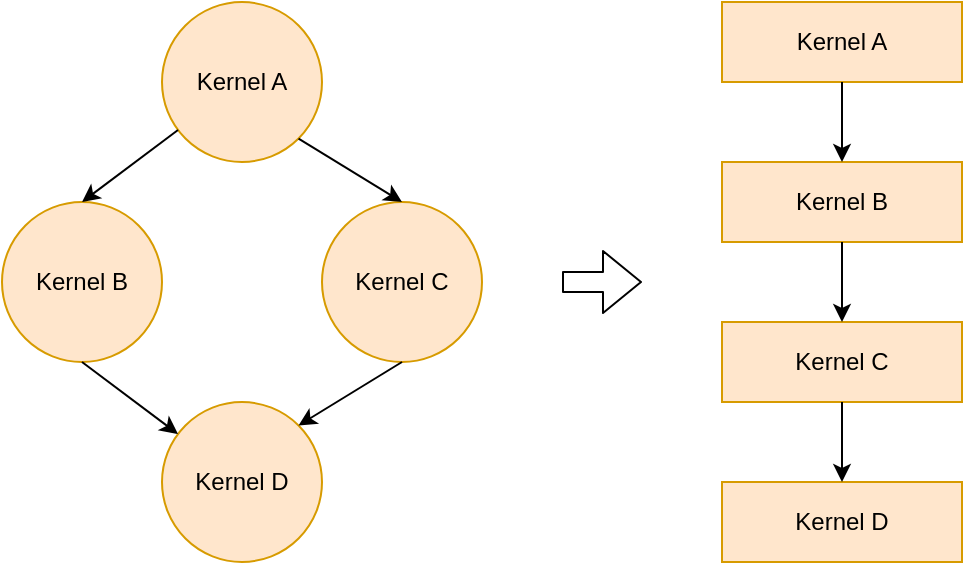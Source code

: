 <mxfile version="13.6.2" type="device"><diagram id="t3KnCuKoPFR6UIoQXWWL" name="Page-1"><mxGraphModel dx="1086" dy="806" grid="1" gridSize="10" guides="1" tooltips="1" connect="1" arrows="1" fold="1" page="1" pageScale="1" pageWidth="827" pageHeight="1169" math="0" shadow="0"><root><mxCell id="0"/><mxCell id="1" parent="0"/><mxCell id="WLAb-HVYEj0Z8suwNHRZ-2" value="Kernel A" style="ellipse;whiteSpace=wrap;html=1;fillColor=#ffe6cc;strokeColor=#d79b00;" parent="1" vertex="1"><mxGeometry x="120" y="40" width="80" height="80" as="geometry"/></mxCell><mxCell id="ep_mE4AKWY02xB7TEc1H-1" value="Kernel B" style="ellipse;whiteSpace=wrap;html=1;fillColor=#ffe6cc;strokeColor=#d79b00;" parent="1" vertex="1"><mxGeometry x="40" y="140" width="80" height="80" as="geometry"/></mxCell><mxCell id="ep_mE4AKWY02xB7TEc1H-2" value="Kernel C" style="ellipse;whiteSpace=wrap;html=1;fillColor=#ffe6cc;strokeColor=#d79b00;" parent="1" vertex="1"><mxGeometry x="200" y="140" width="80" height="80" as="geometry"/></mxCell><mxCell id="ep_mE4AKWY02xB7TEc1H-3" value="Kernel D" style="ellipse;whiteSpace=wrap;html=1;fillColor=#ffe6cc;strokeColor=#d79b00;" parent="1" vertex="1"><mxGeometry x="120" y="240" width="80" height="80" as="geometry"/></mxCell><mxCell id="ep_mE4AKWY02xB7TEc1H-21" value="" style="endArrow=classic;html=1;entryX=0.5;entryY=0;entryDx=0;entryDy=0;" parent="1" source="WLAb-HVYEj0Z8suwNHRZ-2" target="ep_mE4AKWY02xB7TEc1H-1" edge="1"><mxGeometry width="50" height="50" relative="1" as="geometry"><mxPoint x="350" y="300" as="sourcePoint"/><mxPoint x="400" y="250" as="targetPoint"/></mxGeometry></mxCell><mxCell id="ep_mE4AKWY02xB7TEc1H-22" value="" style="endArrow=classic;html=1;entryX=0.5;entryY=0;entryDx=0;entryDy=0;exitX=1;exitY=1;exitDx=0;exitDy=0;" parent="1" source="WLAb-HVYEj0Z8suwNHRZ-2" target="ep_mE4AKWY02xB7TEc1H-2" edge="1"><mxGeometry width="50" height="50" relative="1" as="geometry"><mxPoint x="160" y="120" as="sourcePoint"/><mxPoint x="90" y="170" as="targetPoint"/></mxGeometry></mxCell><mxCell id="ep_mE4AKWY02xB7TEc1H-23" value="" style="endArrow=classic;html=1;entryX=1;entryY=0;entryDx=0;entryDy=0;exitX=0.5;exitY=1;exitDx=0;exitDy=0;" parent="1" source="ep_mE4AKWY02xB7TEc1H-2" target="ep_mE4AKWY02xB7TEc1H-3" edge="1"><mxGeometry width="50" height="50" relative="1" as="geometry"><mxPoint x="141.716" y="118.284" as="sourcePoint"/><mxPoint x="90" y="170" as="targetPoint"/></mxGeometry></mxCell><mxCell id="ep_mE4AKWY02xB7TEc1H-24" value="" style="endArrow=classic;html=1;exitX=0.5;exitY=1;exitDx=0;exitDy=0;" parent="1" source="ep_mE4AKWY02xB7TEc1H-1" target="ep_mE4AKWY02xB7TEc1H-3" edge="1"><mxGeometry width="50" height="50" relative="1" as="geometry"><mxPoint x="250" y="250" as="sourcePoint"/><mxPoint x="198.284" y="301.716" as="targetPoint"/></mxGeometry></mxCell><mxCell id="4T3_8rZTr_t2Ca95eTVY-1" value="" style="shape=flexArrow;endArrow=classic;html=1;" parent="1" edge="1"><mxGeometry width="50" height="50" relative="1" as="geometry"><mxPoint x="320" y="180" as="sourcePoint"/><mxPoint x="360" y="180" as="targetPoint"/></mxGeometry></mxCell><mxCell id="4T3_8rZTr_t2Ca95eTVY-2" value="Kernel A" style="rounded=0;whiteSpace=wrap;html=1;fillColor=#ffe6cc;strokeColor=#d79b00;" parent="1" vertex="1"><mxGeometry x="400" y="40" width="120" height="40" as="geometry"/></mxCell><mxCell id="4T3_8rZTr_t2Ca95eTVY-3" value="Kernel B" style="rounded=0;whiteSpace=wrap;html=1;fillColor=#ffe6cc;strokeColor=#d79b00;" parent="1" vertex="1"><mxGeometry x="400" y="120" width="120" height="40" as="geometry"/></mxCell><mxCell id="4T3_8rZTr_t2Ca95eTVY-4" value="Kernel C" style="rounded=0;whiteSpace=wrap;html=1;fillColor=#ffe6cc;strokeColor=#d79b00;" parent="1" vertex="1"><mxGeometry x="400" y="200" width="120" height="40" as="geometry"/></mxCell><mxCell id="4T3_8rZTr_t2Ca95eTVY-5" value="Kernel D" style="rounded=0;whiteSpace=wrap;html=1;fillColor=#ffe6cc;strokeColor=#d79b00;" parent="1" vertex="1"><mxGeometry x="400" y="280" width="120" height="40" as="geometry"/></mxCell><mxCell id="4T3_8rZTr_t2Ca95eTVY-6" value="" style="endArrow=classic;html=1;entryX=0.5;entryY=0;entryDx=0;entryDy=0;exitX=0.5;exitY=1;exitDx=0;exitDy=0;" parent="1" source="4T3_8rZTr_t2Ca95eTVY-2" target="4T3_8rZTr_t2Ca95eTVY-3" edge="1"><mxGeometry width="50" height="50" relative="1" as="geometry"><mxPoint x="340.004" y="80.004" as="sourcePoint"/><mxPoint x="391.72" y="111.72" as="targetPoint"/></mxGeometry></mxCell><mxCell id="4T3_8rZTr_t2Ca95eTVY-7" value="" style="endArrow=classic;html=1;entryX=0.5;entryY=0;entryDx=0;entryDy=0;exitX=0.5;exitY=1;exitDx=0;exitDy=0;" parent="1" source="4T3_8rZTr_t2Ca95eTVY-3" target="4T3_8rZTr_t2Ca95eTVY-4" edge="1"><mxGeometry width="50" height="50" relative="1" as="geometry"><mxPoint x="470" y="90" as="sourcePoint"/><mxPoint x="470" y="130" as="targetPoint"/></mxGeometry></mxCell><mxCell id="4T3_8rZTr_t2Ca95eTVY-8" value="" style="endArrow=classic;html=1;entryX=0.5;entryY=0;entryDx=0;entryDy=0;exitX=0.5;exitY=1;exitDx=0;exitDy=0;" parent="1" source="4T3_8rZTr_t2Ca95eTVY-4" target="4T3_8rZTr_t2Ca95eTVY-5" edge="1"><mxGeometry width="50" height="50" relative="1" as="geometry"><mxPoint x="480" y="100" as="sourcePoint"/><mxPoint x="480" y="140" as="targetPoint"/></mxGeometry></mxCell></root></mxGraphModel></diagram></mxfile>